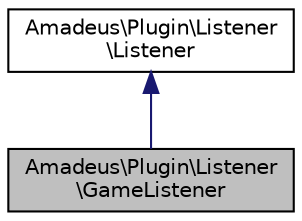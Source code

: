 digraph "Amadeus\Plugin\Listener\GameListener"
{
  edge [fontname="Helvetica",fontsize="10",labelfontname="Helvetica",labelfontsize="10"];
  node [fontname="Helvetica",fontsize="10",shape=record];
  Node0 [label="Amadeus\\Plugin\\Listener\l\\GameListener",height=0.2,width=0.4,color="black", fillcolor="grey75", style="filled", fontcolor="black"];
  Node1 -> Node0 [dir="back",color="midnightblue",fontsize="10",style="solid",fontname="Helvetica"];
  Node1 [label="Amadeus\\Plugin\\Listener\l\\Listener",height=0.2,width=0.4,color="black", fillcolor="white", style="filled",URL="$interfaceAmadeus_1_1Plugin_1_1Listener_1_1Listener.html"];
}
